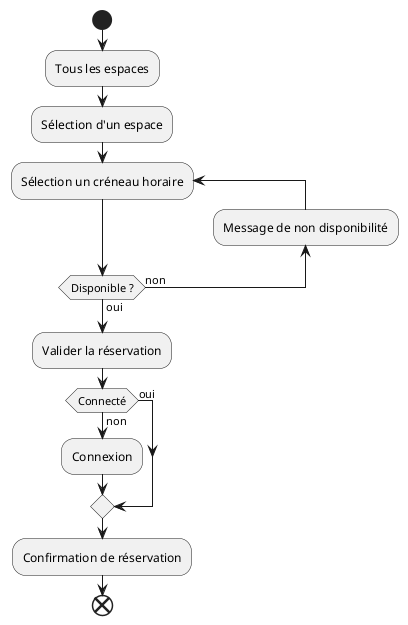 # Diagramme d'activité
# Parcours d'un client de l'entrée sur le site jusqu'à la réservation

@startuml activity

start
:Tous les espaces;
:Sélection d'un espace;

repeat :Sélection un créneau horaire;
backward:Message de non disponibilité;
repeat while (Disponible ?) is (non) not (oui)

:Valider la réservation;
if (Connecté) then (non)
:Connexion;
else (oui)
endif

:Confirmation de réservation;
end

@enduml